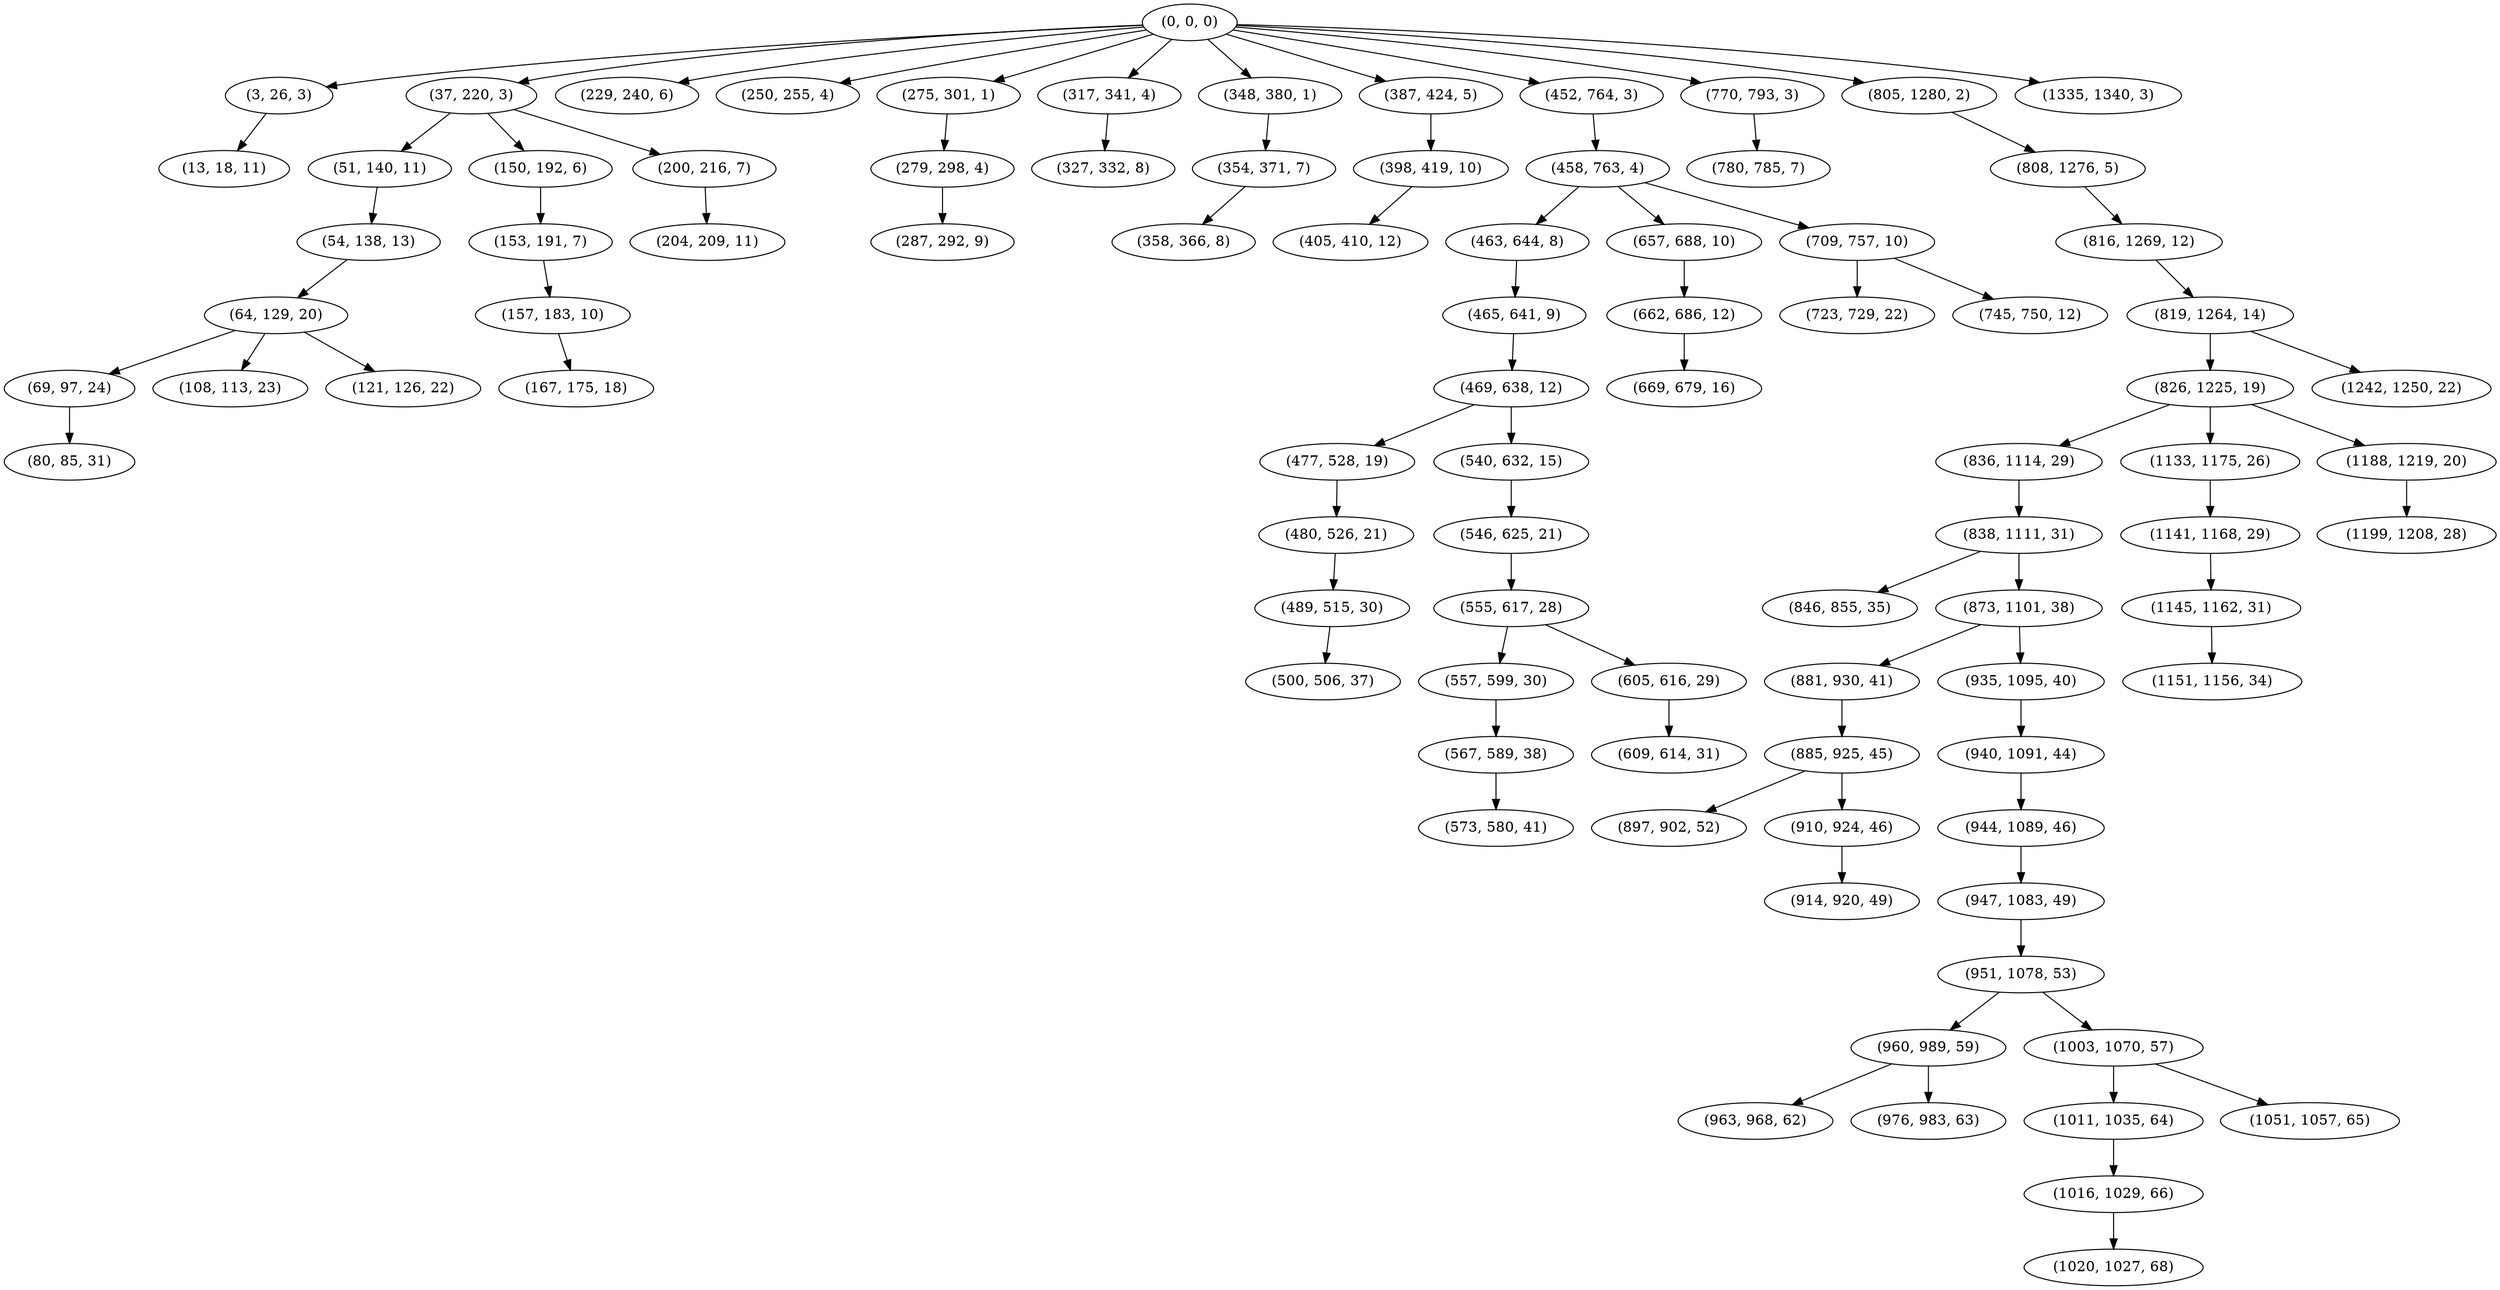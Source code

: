 digraph tree {
    "(0, 0, 0)";
    "(3, 26, 3)";
    "(13, 18, 11)";
    "(37, 220, 3)";
    "(51, 140, 11)";
    "(54, 138, 13)";
    "(64, 129, 20)";
    "(69, 97, 24)";
    "(80, 85, 31)";
    "(108, 113, 23)";
    "(121, 126, 22)";
    "(150, 192, 6)";
    "(153, 191, 7)";
    "(157, 183, 10)";
    "(167, 175, 18)";
    "(200, 216, 7)";
    "(204, 209, 11)";
    "(229, 240, 6)";
    "(250, 255, 4)";
    "(275, 301, 1)";
    "(279, 298, 4)";
    "(287, 292, 9)";
    "(317, 341, 4)";
    "(327, 332, 8)";
    "(348, 380, 1)";
    "(354, 371, 7)";
    "(358, 366, 8)";
    "(387, 424, 5)";
    "(398, 419, 10)";
    "(405, 410, 12)";
    "(452, 764, 3)";
    "(458, 763, 4)";
    "(463, 644, 8)";
    "(465, 641, 9)";
    "(469, 638, 12)";
    "(477, 528, 19)";
    "(480, 526, 21)";
    "(489, 515, 30)";
    "(500, 506, 37)";
    "(540, 632, 15)";
    "(546, 625, 21)";
    "(555, 617, 28)";
    "(557, 599, 30)";
    "(567, 589, 38)";
    "(573, 580, 41)";
    "(605, 616, 29)";
    "(609, 614, 31)";
    "(657, 688, 10)";
    "(662, 686, 12)";
    "(669, 679, 16)";
    "(709, 757, 10)";
    "(723, 729, 22)";
    "(745, 750, 12)";
    "(770, 793, 3)";
    "(780, 785, 7)";
    "(805, 1280, 2)";
    "(808, 1276, 5)";
    "(816, 1269, 12)";
    "(819, 1264, 14)";
    "(826, 1225, 19)";
    "(836, 1114, 29)";
    "(838, 1111, 31)";
    "(846, 855, 35)";
    "(873, 1101, 38)";
    "(881, 930, 41)";
    "(885, 925, 45)";
    "(897, 902, 52)";
    "(910, 924, 46)";
    "(914, 920, 49)";
    "(935, 1095, 40)";
    "(940, 1091, 44)";
    "(944, 1089, 46)";
    "(947, 1083, 49)";
    "(951, 1078, 53)";
    "(960, 989, 59)";
    "(963, 968, 62)";
    "(976, 983, 63)";
    "(1003, 1070, 57)";
    "(1011, 1035, 64)";
    "(1016, 1029, 66)";
    "(1020, 1027, 68)";
    "(1051, 1057, 65)";
    "(1133, 1175, 26)";
    "(1141, 1168, 29)";
    "(1145, 1162, 31)";
    "(1151, 1156, 34)";
    "(1188, 1219, 20)";
    "(1199, 1208, 28)";
    "(1242, 1250, 22)";
    "(1335, 1340, 3)";
    "(0, 0, 0)" -> "(3, 26, 3)";
    "(0, 0, 0)" -> "(37, 220, 3)";
    "(0, 0, 0)" -> "(229, 240, 6)";
    "(0, 0, 0)" -> "(250, 255, 4)";
    "(0, 0, 0)" -> "(275, 301, 1)";
    "(0, 0, 0)" -> "(317, 341, 4)";
    "(0, 0, 0)" -> "(348, 380, 1)";
    "(0, 0, 0)" -> "(387, 424, 5)";
    "(0, 0, 0)" -> "(452, 764, 3)";
    "(0, 0, 0)" -> "(770, 793, 3)";
    "(0, 0, 0)" -> "(805, 1280, 2)";
    "(0, 0, 0)" -> "(1335, 1340, 3)";
    "(3, 26, 3)" -> "(13, 18, 11)";
    "(37, 220, 3)" -> "(51, 140, 11)";
    "(37, 220, 3)" -> "(150, 192, 6)";
    "(37, 220, 3)" -> "(200, 216, 7)";
    "(51, 140, 11)" -> "(54, 138, 13)";
    "(54, 138, 13)" -> "(64, 129, 20)";
    "(64, 129, 20)" -> "(69, 97, 24)";
    "(64, 129, 20)" -> "(108, 113, 23)";
    "(64, 129, 20)" -> "(121, 126, 22)";
    "(69, 97, 24)" -> "(80, 85, 31)";
    "(150, 192, 6)" -> "(153, 191, 7)";
    "(153, 191, 7)" -> "(157, 183, 10)";
    "(157, 183, 10)" -> "(167, 175, 18)";
    "(200, 216, 7)" -> "(204, 209, 11)";
    "(275, 301, 1)" -> "(279, 298, 4)";
    "(279, 298, 4)" -> "(287, 292, 9)";
    "(317, 341, 4)" -> "(327, 332, 8)";
    "(348, 380, 1)" -> "(354, 371, 7)";
    "(354, 371, 7)" -> "(358, 366, 8)";
    "(387, 424, 5)" -> "(398, 419, 10)";
    "(398, 419, 10)" -> "(405, 410, 12)";
    "(452, 764, 3)" -> "(458, 763, 4)";
    "(458, 763, 4)" -> "(463, 644, 8)";
    "(458, 763, 4)" -> "(657, 688, 10)";
    "(458, 763, 4)" -> "(709, 757, 10)";
    "(463, 644, 8)" -> "(465, 641, 9)";
    "(465, 641, 9)" -> "(469, 638, 12)";
    "(469, 638, 12)" -> "(477, 528, 19)";
    "(469, 638, 12)" -> "(540, 632, 15)";
    "(477, 528, 19)" -> "(480, 526, 21)";
    "(480, 526, 21)" -> "(489, 515, 30)";
    "(489, 515, 30)" -> "(500, 506, 37)";
    "(540, 632, 15)" -> "(546, 625, 21)";
    "(546, 625, 21)" -> "(555, 617, 28)";
    "(555, 617, 28)" -> "(557, 599, 30)";
    "(555, 617, 28)" -> "(605, 616, 29)";
    "(557, 599, 30)" -> "(567, 589, 38)";
    "(567, 589, 38)" -> "(573, 580, 41)";
    "(605, 616, 29)" -> "(609, 614, 31)";
    "(657, 688, 10)" -> "(662, 686, 12)";
    "(662, 686, 12)" -> "(669, 679, 16)";
    "(709, 757, 10)" -> "(723, 729, 22)";
    "(709, 757, 10)" -> "(745, 750, 12)";
    "(770, 793, 3)" -> "(780, 785, 7)";
    "(805, 1280, 2)" -> "(808, 1276, 5)";
    "(808, 1276, 5)" -> "(816, 1269, 12)";
    "(816, 1269, 12)" -> "(819, 1264, 14)";
    "(819, 1264, 14)" -> "(826, 1225, 19)";
    "(819, 1264, 14)" -> "(1242, 1250, 22)";
    "(826, 1225, 19)" -> "(836, 1114, 29)";
    "(826, 1225, 19)" -> "(1133, 1175, 26)";
    "(826, 1225, 19)" -> "(1188, 1219, 20)";
    "(836, 1114, 29)" -> "(838, 1111, 31)";
    "(838, 1111, 31)" -> "(846, 855, 35)";
    "(838, 1111, 31)" -> "(873, 1101, 38)";
    "(873, 1101, 38)" -> "(881, 930, 41)";
    "(873, 1101, 38)" -> "(935, 1095, 40)";
    "(881, 930, 41)" -> "(885, 925, 45)";
    "(885, 925, 45)" -> "(897, 902, 52)";
    "(885, 925, 45)" -> "(910, 924, 46)";
    "(910, 924, 46)" -> "(914, 920, 49)";
    "(935, 1095, 40)" -> "(940, 1091, 44)";
    "(940, 1091, 44)" -> "(944, 1089, 46)";
    "(944, 1089, 46)" -> "(947, 1083, 49)";
    "(947, 1083, 49)" -> "(951, 1078, 53)";
    "(951, 1078, 53)" -> "(960, 989, 59)";
    "(951, 1078, 53)" -> "(1003, 1070, 57)";
    "(960, 989, 59)" -> "(963, 968, 62)";
    "(960, 989, 59)" -> "(976, 983, 63)";
    "(1003, 1070, 57)" -> "(1011, 1035, 64)";
    "(1003, 1070, 57)" -> "(1051, 1057, 65)";
    "(1011, 1035, 64)" -> "(1016, 1029, 66)";
    "(1016, 1029, 66)" -> "(1020, 1027, 68)";
    "(1133, 1175, 26)" -> "(1141, 1168, 29)";
    "(1141, 1168, 29)" -> "(1145, 1162, 31)";
    "(1145, 1162, 31)" -> "(1151, 1156, 34)";
    "(1188, 1219, 20)" -> "(1199, 1208, 28)";
}
